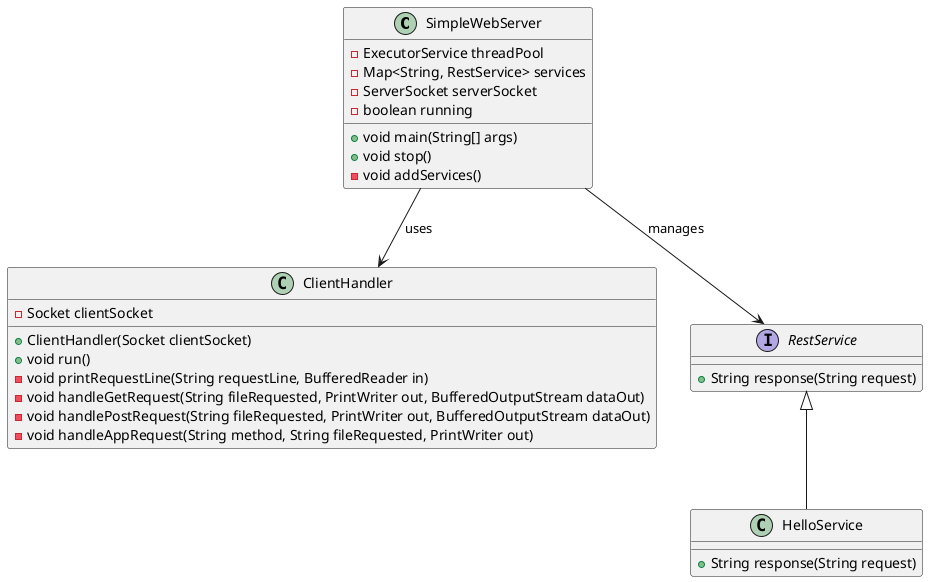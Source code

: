 @startuml
class SimpleWebServer {
    +void main(String[] args)
    +void stop()
    -void addServices()
    -ExecutorService threadPool
    -Map<String, RestService> services
    -ServerSocket serverSocket
    -boolean running
}

class ClientHandler {
    +ClientHandler(Socket clientSocket)
    +void run()
    -void printRequestLine(String requestLine, BufferedReader in)
    -void handleGetRequest(String fileRequested, PrintWriter out, BufferedOutputStream dataOut)
    -void handlePostRequest(String fileRequested, PrintWriter out, BufferedOutputStream dataOut)
    -void handleAppRequest(String method, String fileRequested, PrintWriter out)
    -Socket clientSocket
}

interface RestService {
    +String response(String request)
}

class HelloService {
    +String response(String request)
}

SimpleWebServer --> RestService : "manages"
SimpleWebServer --> ClientHandler : "uses"
RestService <|-- HelloService
@enduml
